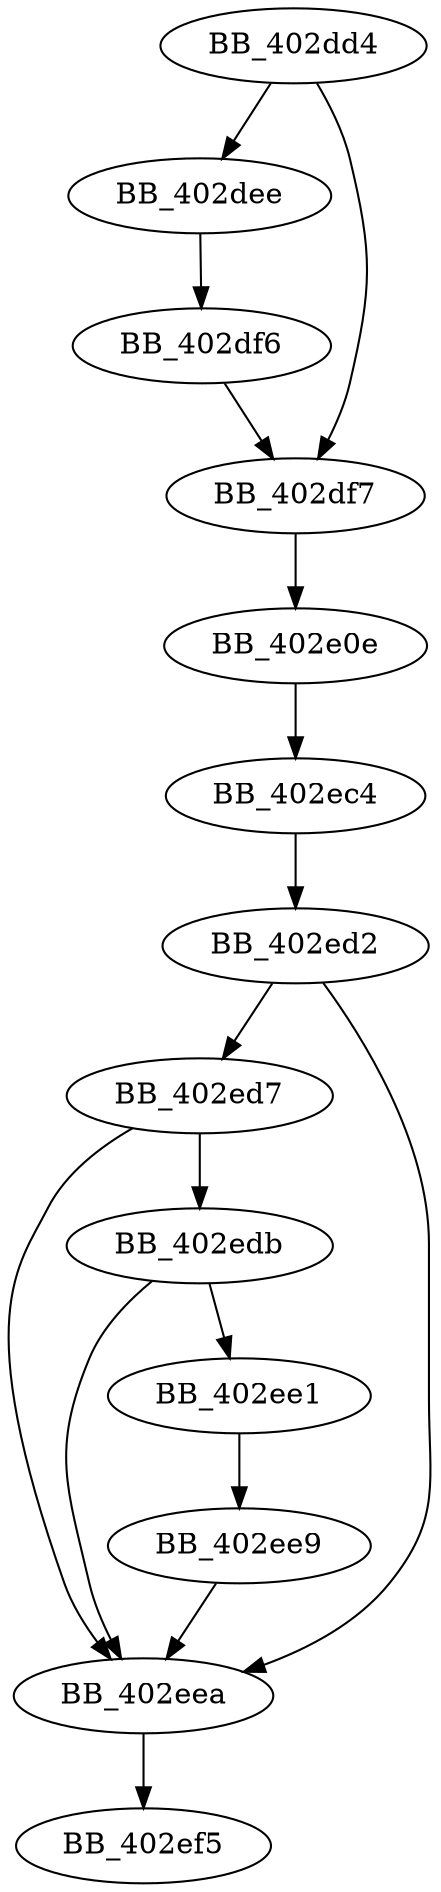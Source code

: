 DiGraph __call_reportfault{
BB_402dd4->BB_402dee
BB_402dd4->BB_402df7
BB_402dee->BB_402df6
BB_402df6->BB_402df7
BB_402df7->BB_402e0e
BB_402e0e->BB_402ec4
BB_402ec4->BB_402ed2
BB_402ed2->BB_402ed7
BB_402ed2->BB_402eea
BB_402ed7->BB_402edb
BB_402ed7->BB_402eea
BB_402edb->BB_402ee1
BB_402edb->BB_402eea
BB_402ee1->BB_402ee9
BB_402ee9->BB_402eea
BB_402eea->BB_402ef5
}
